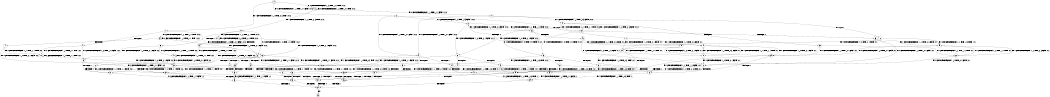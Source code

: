 digraph BCG {
size = "7, 10.5";
center = TRUE;
node [shape = circle];
0 [peripheries = 2];
0 -> 1 [label = "EX !1 !ATOMIC_EXCH_BRANCH (1, +1, TRUE, +0, 3, TRUE) !:0:1:2:"];
0 -> 2 [label = "EX !2 !ATOMIC_EXCH_BRANCH (1, +1, TRUE, +1, 1, FALSE) !:0:1:2:"];
0 -> 3 [label = "EX !0 !ATOMIC_EXCH_BRANCH (1, +0, TRUE, +0, 1, TRUE) !:0:1:2:"];
1 -> 4 [label = "TERMINATE !1"];
1 -> 5 [label = "EX !2 !ATOMIC_EXCH_BRANCH (1, +1, TRUE, +1, 1, TRUE) !:0:1:2:"];
1 -> 6 [label = "EX !0 !ATOMIC_EXCH_BRANCH (1, +0, TRUE, +0, 1, FALSE) !:0:1:2:"];
2 -> 7 [label = "TERMINATE !2"];
2 -> 8 [label = "EX !1 !ATOMIC_EXCH_BRANCH (1, +1, TRUE, +0, 3, FALSE) !:0:1:2:"];
2 -> 9 [label = "EX !0 !ATOMIC_EXCH_BRANCH (1, +0, TRUE, +0, 1, FALSE) !:0:1:2:"];
3 -> 10 [label = "EX !1 !ATOMIC_EXCH_BRANCH (1, +1, TRUE, +0, 3, TRUE) !:0:1:2:"];
3 -> 11 [label = "EX !2 !ATOMIC_EXCH_BRANCH (1, +1, TRUE, +1, 1, FALSE) !:0:1:2:"];
3 -> 3 [label = "EX !0 !ATOMIC_EXCH_BRANCH (1, +0, TRUE, +0, 1, TRUE) !:0:1:2:"];
4 -> 12 [label = "EX !2 !ATOMIC_EXCH_BRANCH (1, +1, TRUE, +1, 1, TRUE) !:0:2:"];
4 -> 13 [label = "EX !0 !ATOMIC_EXCH_BRANCH (1, +0, TRUE, +0, 1, FALSE) !:0:2:"];
5 -> 14 [label = "TERMINATE !1"];
5 -> 15 [label = "EX !0 !ATOMIC_EXCH_BRANCH (1, +0, TRUE, +0, 1, FALSE) !:0:1:2:"];
5 -> 5 [label = "EX !2 !ATOMIC_EXCH_BRANCH (1, +1, TRUE, +1, 1, TRUE) !:0:1:2:"];
6 -> 16 [label = "TERMINATE !1"];
6 -> 17 [label = "TERMINATE !0"];
6 -> 18 [label = "EX !2 !ATOMIC_EXCH_BRANCH (1, +1, TRUE, +1, 1, FALSE) !:0:1:2:"];
7 -> 19 [label = "EX !1 !ATOMIC_EXCH_BRANCH (1, +1, TRUE, +0, 3, FALSE) !:0:1:"];
7 -> 20 [label = "EX !0 !ATOMIC_EXCH_BRANCH (1, +0, TRUE, +0, 1, FALSE) !:0:1:"];
8 -> 21 [label = "TERMINATE !2"];
8 -> 22 [label = "EX !0 !ATOMIC_EXCH_BRANCH (1, +0, TRUE, +0, 1, FALSE) !:0:1:2:"];
8 -> 23 [label = "EX !1 !ATOMIC_EXCH_BRANCH (1, +1, TRUE, +1, 1, TRUE) !:0:1:2:"];
9 -> 24 [label = "TERMINATE !2"];
9 -> 25 [label = "TERMINATE !0"];
9 -> 18 [label = "EX !1 !ATOMIC_EXCH_BRANCH (1, +1, TRUE, +0, 3, TRUE) !:0:1:2:"];
10 -> 26 [label = "TERMINATE !1"];
10 -> 27 [label = "EX !2 !ATOMIC_EXCH_BRANCH (1, +1, TRUE, +1, 1, TRUE) !:0:1:2:"];
10 -> 6 [label = "EX !0 !ATOMIC_EXCH_BRANCH (1, +0, TRUE, +0, 1, FALSE) !:0:1:2:"];
11 -> 28 [label = "TERMINATE !2"];
11 -> 29 [label = "EX !1 !ATOMIC_EXCH_BRANCH (1, +1, TRUE, +0, 3, FALSE) !:0:1:2:"];
11 -> 9 [label = "EX !0 !ATOMIC_EXCH_BRANCH (1, +0, TRUE, +0, 1, FALSE) !:0:1:2:"];
12 -> 30 [label = "EX !0 !ATOMIC_EXCH_BRANCH (1, +0, TRUE, +0, 1, FALSE) !:0:2:"];
12 -> 12 [label = "EX !2 !ATOMIC_EXCH_BRANCH (1, +1, TRUE, +1, 1, TRUE) !:0:2:"];
13 -> 31 [label = "TERMINATE !0"];
13 -> 32 [label = "EX !2 !ATOMIC_EXCH_BRANCH (1, +1, TRUE, +1, 1, FALSE) !:0:2:"];
14 -> 30 [label = "EX !0 !ATOMIC_EXCH_BRANCH (1, +0, TRUE, +0, 1, FALSE) !:0:2:"];
14 -> 12 [label = "EX !2 !ATOMIC_EXCH_BRANCH (1, +1, TRUE, +1, 1, TRUE) !:0:2:"];
15 -> 33 [label = "TERMINATE !1"];
15 -> 34 [label = "TERMINATE !0"];
15 -> 18 [label = "EX !2 !ATOMIC_EXCH_BRANCH (1, +1, TRUE, +1, 1, FALSE) !:0:1:2:"];
16 -> 31 [label = "TERMINATE !0"];
16 -> 32 [label = "EX !2 !ATOMIC_EXCH_BRANCH (1, +1, TRUE, +1, 1, FALSE) !:0:2:"];
17 -> 31 [label = "TERMINATE !1"];
17 -> 35 [label = "EX !2 !ATOMIC_EXCH_BRANCH (1, +1, TRUE, +1, 1, FALSE) !:1:2:"];
18 -> 36 [label = "TERMINATE !1"];
18 -> 37 [label = "TERMINATE !2"];
18 -> 38 [label = "TERMINATE !0"];
19 -> 39 [label = "EX !0 !ATOMIC_EXCH_BRANCH (1, +0, TRUE, +0, 1, FALSE) !:0:1:"];
19 -> 40 [label = "EX !1 !ATOMIC_EXCH_BRANCH (1, +1, TRUE, +1, 1, TRUE) !:0:1:"];
20 -> 41 [label = "TERMINATE !0"];
20 -> 42 [label = "EX !1 !ATOMIC_EXCH_BRANCH (1, +1, TRUE, +0, 3, TRUE) !:0:1:"];
21 -> 39 [label = "EX !0 !ATOMIC_EXCH_BRANCH (1, +0, TRUE, +0, 1, FALSE) !:0:1:"];
21 -> 40 [label = "EX !1 !ATOMIC_EXCH_BRANCH (1, +1, TRUE, +1, 1, TRUE) !:0:1:"];
22 -> 43 [label = "TERMINATE !2"];
22 -> 44 [label = "TERMINATE !0"];
22 -> 18 [label = "EX !1 !ATOMIC_EXCH_BRANCH (1, +1, TRUE, +1, 1, FALSE) !:0:1:2:"];
23 -> 45 [label = "TERMINATE !2"];
23 -> 46 [label = "EX !0 !ATOMIC_EXCH_BRANCH (1, +0, TRUE, +0, 1, FALSE) !:0:1:2:"];
23 -> 8 [label = "EX !1 !ATOMIC_EXCH_BRANCH (1, +1, TRUE, +0, 3, FALSE) !:0:1:2:"];
24 -> 41 [label = "TERMINATE !0"];
24 -> 42 [label = "EX !1 !ATOMIC_EXCH_BRANCH (1, +1, TRUE, +0, 3, TRUE) !:0:1:"];
25 -> 41 [label = "TERMINATE !2"];
25 -> 35 [label = "EX !1 !ATOMIC_EXCH_BRANCH (1, +1, TRUE, +0, 3, TRUE) !:1:2:"];
26 -> 47 [label = "EX !2 !ATOMIC_EXCH_BRANCH (1, +1, TRUE, +1, 1, TRUE) !:0:2:"];
26 -> 13 [label = "EX !0 !ATOMIC_EXCH_BRANCH (1, +0, TRUE, +0, 1, FALSE) !:0:2:"];
27 -> 48 [label = "TERMINATE !1"];
27 -> 27 [label = "EX !2 !ATOMIC_EXCH_BRANCH (1, +1, TRUE, +1, 1, TRUE) !:0:1:2:"];
27 -> 15 [label = "EX !0 !ATOMIC_EXCH_BRANCH (1, +0, TRUE, +0, 1, FALSE) !:0:1:2:"];
28 -> 49 [label = "EX !1 !ATOMIC_EXCH_BRANCH (1, +1, TRUE, +0, 3, FALSE) !:0:1:"];
28 -> 20 [label = "EX !0 !ATOMIC_EXCH_BRANCH (1, +0, TRUE, +0, 1, FALSE) !:0:1:"];
29 -> 50 [label = "TERMINATE !2"];
29 -> 51 [label = "EX !1 !ATOMIC_EXCH_BRANCH (1, +1, TRUE, +1, 1, TRUE) !:0:1:2:"];
29 -> 22 [label = "EX !0 !ATOMIC_EXCH_BRANCH (1, +0, TRUE, +0, 1, FALSE) !:0:1:2:"];
30 -> 52 [label = "TERMINATE !0"];
30 -> 32 [label = "EX !2 !ATOMIC_EXCH_BRANCH (1, +1, TRUE, +1, 1, FALSE) !:0:2:"];
31 -> 53 [label = "EX !2 !ATOMIC_EXCH_BRANCH (1, +1, TRUE, +1, 1, FALSE) !:2:"];
32 -> 54 [label = "TERMINATE !2"];
32 -> 55 [label = "TERMINATE !0"];
33 -> 52 [label = "TERMINATE !0"];
33 -> 32 [label = "EX !2 !ATOMIC_EXCH_BRANCH (1, +1, TRUE, +1, 1, FALSE) !:0:2:"];
34 -> 52 [label = "TERMINATE !1"];
34 -> 35 [label = "EX !2 !ATOMIC_EXCH_BRANCH (1, +1, TRUE, +1, 1, FALSE) !:1:2:"];
35 -> 55 [label = "TERMINATE !1"];
35 -> 56 [label = "TERMINATE !2"];
36 -> 54 [label = "TERMINATE !2"];
36 -> 55 [label = "TERMINATE !0"];
37 -> 54 [label = "TERMINATE !1"];
37 -> 56 [label = "TERMINATE !0"];
38 -> 55 [label = "TERMINATE !1"];
38 -> 56 [label = "TERMINATE !2"];
39 -> 57 [label = "TERMINATE !0"];
39 -> 42 [label = "EX !1 !ATOMIC_EXCH_BRANCH (1, +1, TRUE, +1, 1, FALSE) !:0:1:"];
40 -> 58 [label = "EX !0 !ATOMIC_EXCH_BRANCH (1, +0, TRUE, +0, 1, FALSE) !:0:1:"];
40 -> 19 [label = "EX !1 !ATOMIC_EXCH_BRANCH (1, +1, TRUE, +0, 3, FALSE) !:0:1:"];
41 -> 59 [label = "EX !1 !ATOMIC_EXCH_BRANCH (1, +1, TRUE, +0, 3, TRUE) !:1:"];
42 -> 54 [label = "TERMINATE !1"];
42 -> 56 [label = "TERMINATE !0"];
43 -> 57 [label = "TERMINATE !0"];
43 -> 42 [label = "EX !1 !ATOMIC_EXCH_BRANCH (1, +1, TRUE, +1, 1, FALSE) !:0:1:"];
44 -> 57 [label = "TERMINATE !2"];
44 -> 35 [label = "EX !1 !ATOMIC_EXCH_BRANCH (1, +1, TRUE, +1, 1, FALSE) !:1:2:"];
45 -> 58 [label = "EX !0 !ATOMIC_EXCH_BRANCH (1, +0, TRUE, +0, 1, FALSE) !:0:1:"];
45 -> 19 [label = "EX !1 !ATOMIC_EXCH_BRANCH (1, +1, TRUE, +0, 3, FALSE) !:0:1:"];
46 -> 60 [label = "TERMINATE !2"];
46 -> 61 [label = "TERMINATE !0"];
46 -> 18 [label = "EX !1 !ATOMIC_EXCH_BRANCH (1, +1, TRUE, +0, 3, TRUE) !:0:1:2:"];
47 -> 47 [label = "EX !2 !ATOMIC_EXCH_BRANCH (1, +1, TRUE, +1, 1, TRUE) !:0:2:"];
47 -> 30 [label = "EX !0 !ATOMIC_EXCH_BRANCH (1, +0, TRUE, +0, 1, FALSE) !:0:2:"];
48 -> 47 [label = "EX !2 !ATOMIC_EXCH_BRANCH (1, +1, TRUE, +1, 1, TRUE) !:0:2:"];
48 -> 30 [label = "EX !0 !ATOMIC_EXCH_BRANCH (1, +0, TRUE, +0, 1, FALSE) !:0:2:"];
49 -> 62 [label = "EX !1 !ATOMIC_EXCH_BRANCH (1, +1, TRUE, +1, 1, TRUE) !:0:1:"];
49 -> 39 [label = "EX !0 !ATOMIC_EXCH_BRANCH (1, +0, TRUE, +0, 1, FALSE) !:0:1:"];
50 -> 62 [label = "EX !1 !ATOMIC_EXCH_BRANCH (1, +1, TRUE, +1, 1, TRUE) !:0:1:"];
50 -> 39 [label = "EX !0 !ATOMIC_EXCH_BRANCH (1, +0, TRUE, +0, 1, FALSE) !:0:1:"];
51 -> 63 [label = "TERMINATE !2"];
51 -> 29 [label = "EX !1 !ATOMIC_EXCH_BRANCH (1, +1, TRUE, +0, 3, FALSE) !:0:1:2:"];
51 -> 46 [label = "EX !0 !ATOMIC_EXCH_BRANCH (1, +0, TRUE, +0, 1, FALSE) !:0:1:2:"];
52 -> 53 [label = "EX !2 !ATOMIC_EXCH_BRANCH (1, +1, TRUE, +1, 1, FALSE) !:2:"];
53 -> 64 [label = "TERMINATE !2"];
54 -> 64 [label = "TERMINATE !0"];
55 -> 64 [label = "TERMINATE !2"];
56 -> 64 [label = "TERMINATE !1"];
57 -> 59 [label = "EX !1 !ATOMIC_EXCH_BRANCH (1, +1, TRUE, +1, 1, FALSE) !:1:"];
58 -> 65 [label = "TERMINATE !0"];
58 -> 42 [label = "EX !1 !ATOMIC_EXCH_BRANCH (1, +1, TRUE, +0, 3, TRUE) !:0:1:"];
59 -> 64 [label = "TERMINATE !1"];
60 -> 65 [label = "TERMINATE !0"];
60 -> 42 [label = "EX !1 !ATOMIC_EXCH_BRANCH (1, +1, TRUE, +0, 3, TRUE) !:0:1:"];
61 -> 65 [label = "TERMINATE !2"];
61 -> 35 [label = "EX !1 !ATOMIC_EXCH_BRANCH (1, +1, TRUE, +0, 3, TRUE) !:1:2:"];
62 -> 49 [label = "EX !1 !ATOMIC_EXCH_BRANCH (1, +1, TRUE, +0, 3, FALSE) !:0:1:"];
62 -> 58 [label = "EX !0 !ATOMIC_EXCH_BRANCH (1, +0, TRUE, +0, 1, FALSE) !:0:1:"];
63 -> 49 [label = "EX !1 !ATOMIC_EXCH_BRANCH (1, +1, TRUE, +0, 3, FALSE) !:0:1:"];
63 -> 58 [label = "EX !0 !ATOMIC_EXCH_BRANCH (1, +0, TRUE, +0, 1, FALSE) !:0:1:"];
64 -> 66 [label = "exit"];
65 -> 59 [label = "EX !1 !ATOMIC_EXCH_BRANCH (1, +1, TRUE, +0, 3, TRUE) !:1:"];
}
